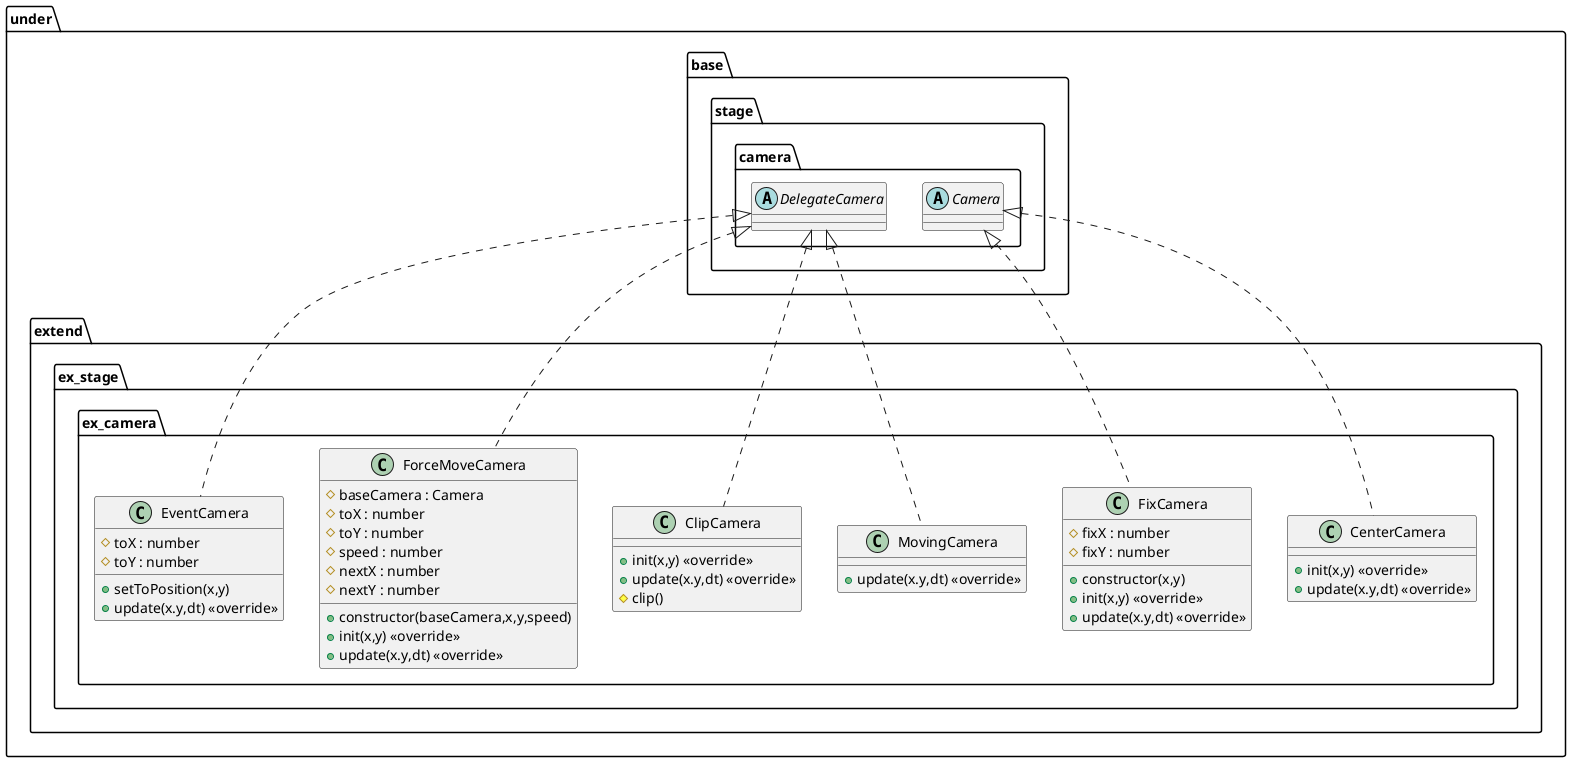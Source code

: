 @startuml StageExtendCamera
package under {
    package extend {
        package ex_stage {
            package ex_camera {
                class CenterCamera {
                    +init(x,y) <<override>>
                    +update(x.y,dt) <<override>>
                }
                class FixCamera {
                    +constructor(x,y)
                    #fixX : number
                    #fixY : number
                    +init(x,y) <<override>>
                    +update(x.y,dt) <<override>>
                }
                class MovingCamera {
                    +update(x.y,dt) <<override>>
                }
                class ClipCamera {
                    +init(x,y) <<override>>
                    +update(x.y,dt) <<override>>
                    #clip()
                }
                class ForceMoveCamera {
                    +constructor(baseCamera,x,y,speed)
                    #baseCamera : Camera
                    #toX : number
                    #toY : number
                    #speed : number
                    #nextX : number
                    #nextY : number
                    +init(x,y) <<override>>
                    +update(x.y,dt) <<override>>
                }
                class EventCamera {
                    #toX : number
                    #toY : number
                    +setToPosition(x,y)
                    +update(x.y,dt) <<override>>
                }
            }

        }
    }
}

package under {
    package base {
        package stage {
            package camera {
                abstract Camera
                abstract DelegateCamera
            }
        }
    }
}

Camera <|.. CenterCamera
Camera <|.. FixCamera
DelegateCamera <|.. MovingCamera
DelegateCamera <|.. ClipCamera
DelegateCamera <|.. ForceMoveCamera
DelegateCamera <|.. EventCamera

@enduml
